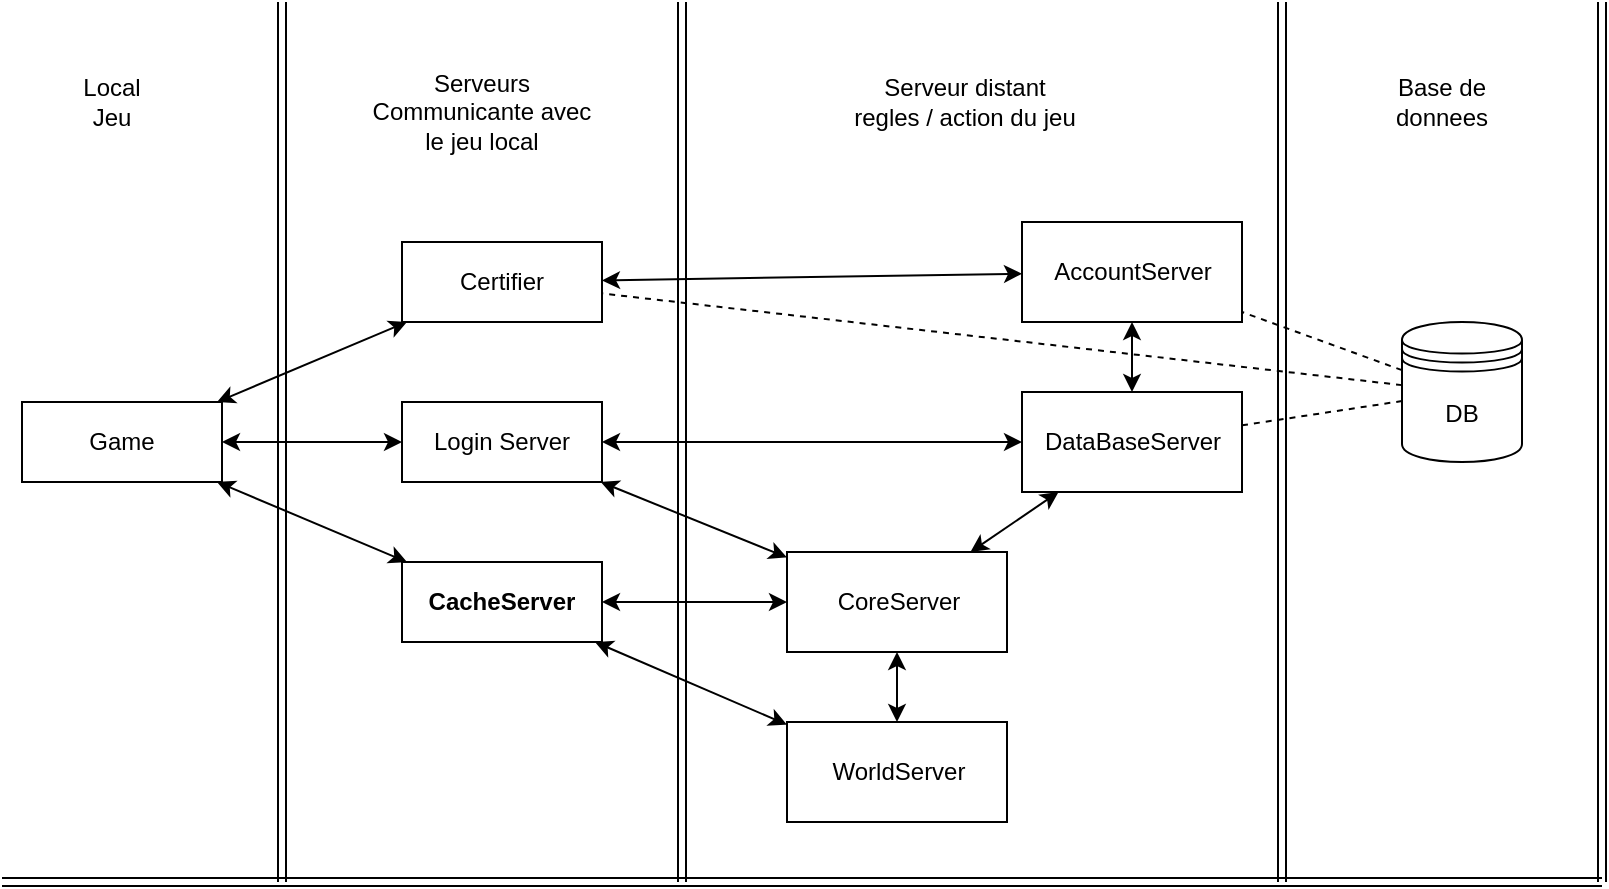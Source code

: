<mxfile version="13.0.9">
    <diagram id="6hGFLwfOUW9BJ-s0fimq" name="Page-1">
        <mxGraphModel dx="1966" dy="613" grid="1" gridSize="10" guides="1" tooltips="1" connect="1" arrows="1" fold="1" page="1" pageScale="1" pageWidth="827" pageHeight="1169" math="0" shadow="0">
            <root>
                <mxCell id="0"/>
                <mxCell id="1" parent="0"/>
                <mxCell id="2" value="Game" style="whiteSpace=wrap;html=1;align=center;" parent="1" vertex="1">
                    <mxGeometry x="10" y="200" width="100" height="40" as="geometry"/>
                </mxCell>
                <mxCell id="16" value="Certifier" style="whiteSpace=wrap;html=1;align=center;" parent="1" vertex="1">
                    <mxGeometry x="200" y="120" width="100" height="40" as="geometry"/>
                </mxCell>
                <mxCell id="19" value="CacheServer" style="whiteSpace=wrap;html=1;align=center;fontStyle=1" parent="1" vertex="1">
                    <mxGeometry x="200" y="280" width="100" height="40" as="geometry"/>
                </mxCell>
                <mxCell id="22" value="Login Server" style="whiteSpace=wrap;html=1;align=center;" parent="1" vertex="1">
                    <mxGeometry x="200" y="200" width="100" height="40" as="geometry"/>
                </mxCell>
                <mxCell id="25" value="" style="endArrow=classic;startArrow=classic;html=1;" parent="1" source="2" target="16" edge="1">
                    <mxGeometry width="50" height="50" relative="1" as="geometry">
                        <mxPoint x="90" y="200" as="sourcePoint"/>
                        <mxPoint x="82.5" y="380" as="targetPoint"/>
                    </mxGeometry>
                </mxCell>
                <mxCell id="26" value="" style="endArrow=classic;startArrow=classic;html=1;" parent="1" source="2" target="22" edge="1">
                    <mxGeometry width="50" height="50" relative="1" as="geometry">
                        <mxPoint x="102.5" y="220" as="sourcePoint"/>
                        <mxPoint x="152.5" y="440" as="targetPoint"/>
                    </mxGeometry>
                </mxCell>
                <mxCell id="27" value="" style="endArrow=classic;startArrow=classic;html=1;" parent="1" source="19" target="2" edge="1">
                    <mxGeometry width="50" height="50" relative="1" as="geometry">
                        <mxPoint x="132.5" y="370" as="sourcePoint"/>
                        <mxPoint x="90" y="240" as="targetPoint"/>
                    </mxGeometry>
                </mxCell>
                <mxCell id="28" value="CoreServer" style="html=1;" vertex="1" parent="1">
                    <mxGeometry x="392.5" y="275" width="110" height="50" as="geometry"/>
                </mxCell>
                <mxCell id="29" value="WorldServer" style="html=1;" vertex="1" parent="1">
                    <mxGeometry x="392.5" y="360" width="110" height="50" as="geometry"/>
                </mxCell>
                <mxCell id="30" value="DataBaseServer" style="html=1;" vertex="1" parent="1">
                    <mxGeometry x="510" y="195" width="110" height="50" as="geometry"/>
                </mxCell>
                <mxCell id="31" value="AccountServer" style="html=1;" vertex="1" parent="1">
                    <mxGeometry x="510" y="110" width="110" height="50" as="geometry"/>
                </mxCell>
                <mxCell id="32" value="" style="endArrow=classic;startArrow=classic;html=1;" edge="1" parent="1" source="29" target="19">
                    <mxGeometry width="50" height="50" relative="1" as="geometry">
                        <mxPoint x="222.5" y="410" as="sourcePoint"/>
                        <mxPoint x="272.5" y="360" as="targetPoint"/>
                    </mxGeometry>
                </mxCell>
                <mxCell id="33" value="" style="endArrow=classic;startArrow=classic;html=1;" edge="1" parent="1" source="28" target="19">
                    <mxGeometry width="50" height="50" relative="1" as="geometry">
                        <mxPoint x="162.5" y="420" as="sourcePoint"/>
                        <mxPoint x="212.5" y="370" as="targetPoint"/>
                    </mxGeometry>
                </mxCell>
                <mxCell id="35" value="" style="endArrow=classic;startArrow=classic;html=1;" edge="1" parent="1" source="31" target="16">
                    <mxGeometry width="50" height="50" relative="1" as="geometry">
                        <mxPoint x="292.5" y="410" as="sourcePoint"/>
                        <mxPoint x="342.5" y="360" as="targetPoint"/>
                    </mxGeometry>
                </mxCell>
                <mxCell id="36" value="DB" style="shape=datastore;whiteSpace=wrap;html=1;" vertex="1" parent="1">
                    <mxGeometry x="700" y="160" width="60" height="70" as="geometry"/>
                </mxCell>
                <mxCell id="38" value="" style="endArrow=classic;startArrow=classic;html=1;" edge="1" parent="1" source="22" target="28">
                    <mxGeometry width="50" height="50" relative="1" as="geometry">
                        <mxPoint x="382.5" y="250" as="sourcePoint"/>
                        <mxPoint x="432.5" y="200" as="targetPoint"/>
                    </mxGeometry>
                </mxCell>
                <mxCell id="39" value="" style="endArrow=classic;startArrow=classic;html=1;" edge="1" parent="1" source="22" target="30">
                    <mxGeometry width="50" height="50" relative="1" as="geometry">
                        <mxPoint x="542.5" y="470" as="sourcePoint"/>
                        <mxPoint x="592.5" y="420" as="targetPoint"/>
                    </mxGeometry>
                </mxCell>
                <mxCell id="40" value="" style="endArrow=classic;startArrow=classic;html=1;" edge="1" parent="1" source="30" target="31">
                    <mxGeometry width="50" height="50" relative="1" as="geometry">
                        <mxPoint x="102.5" y="440" as="sourcePoint"/>
                        <mxPoint x="152.5" y="390" as="targetPoint"/>
                    </mxGeometry>
                </mxCell>
                <mxCell id="41" value="" style="endArrow=classic;startArrow=classic;html=1;" edge="1" parent="1" source="28" target="30">
                    <mxGeometry width="50" height="50" relative="1" as="geometry">
                        <mxPoint x="142.5" y="480" as="sourcePoint"/>
                        <mxPoint x="192.5" y="430" as="targetPoint"/>
                    </mxGeometry>
                </mxCell>
                <mxCell id="42" value="" style="endArrow=classic;startArrow=classic;html=1;" edge="1" parent="1" source="28" target="29">
                    <mxGeometry width="50" height="50" relative="1" as="geometry">
                        <mxPoint x="162.5" y="470" as="sourcePoint"/>
                        <mxPoint x="212.5" y="420" as="targetPoint"/>
                    </mxGeometry>
                </mxCell>
                <mxCell id="43" value="" style="endArrow=none;dashed=1;html=1;" edge="1" parent="1" source="36" target="31">
                    <mxGeometry width="50" height="50" relative="1" as="geometry">
                        <mxPoint x="220" y="360" as="sourcePoint"/>
                        <mxPoint x="270" y="310" as="targetPoint"/>
                    </mxGeometry>
                </mxCell>
                <mxCell id="44" value="" style="endArrow=none;dashed=1;html=1;" edge="1" parent="1" source="30" target="36">
                    <mxGeometry width="50" height="50" relative="1" as="geometry">
                        <mxPoint x="220" y="390" as="sourcePoint"/>
                        <mxPoint x="270" y="340" as="targetPoint"/>
                    </mxGeometry>
                </mxCell>
                <mxCell id="45" value="" style="endArrow=none;dashed=1;html=1;" edge="1" parent="1" source="36" target="16">
                    <mxGeometry width="50" height="50" relative="1" as="geometry">
                        <mxPoint x="270" y="390" as="sourcePoint"/>
                        <mxPoint x="320" y="340" as="targetPoint"/>
                    </mxGeometry>
                </mxCell>
                <mxCell id="50" value="" style="shape=link;html=1;" edge="1" parent="1">
                    <mxGeometry width="50" height="50" relative="1" as="geometry">
                        <mxPoint x="140" y="440" as="sourcePoint"/>
                        <mxPoint x="140" as="targetPoint"/>
                    </mxGeometry>
                </mxCell>
                <mxCell id="51" value="" style="shape=link;html=1;" edge="1" parent="1">
                    <mxGeometry width="50" height="50" relative="1" as="geometry">
                        <mxPoint x="340" y="440" as="sourcePoint"/>
                        <mxPoint x="340" as="targetPoint"/>
                    </mxGeometry>
                </mxCell>
                <mxCell id="53" value="Local&lt;br&gt;Jeu" style="text;html=1;strokeColor=none;fillColor=none;align=center;verticalAlign=middle;whiteSpace=wrap;rounded=0;" vertex="1" parent="1">
                    <mxGeometry x="10" y="30" width="90" height="40" as="geometry"/>
                </mxCell>
                <mxCell id="54" value="Serveurs&lt;br&gt;Communicante avec le jeu local" style="text;html=1;strokeColor=none;fillColor=none;align=center;verticalAlign=middle;whiteSpace=wrap;rounded=0;" vertex="1" parent="1">
                    <mxGeometry x="180" y="30" width="120" height="50" as="geometry"/>
                </mxCell>
                <mxCell id="55" value="Serveur distant&lt;br&gt;regles / action du jeu" style="text;html=1;strokeColor=none;fillColor=none;align=center;verticalAlign=middle;whiteSpace=wrap;rounded=0;" vertex="1" parent="1">
                    <mxGeometry x="392.5" y="30" width="177" height="40" as="geometry"/>
                </mxCell>
                <mxCell id="56" value="" style="shape=link;html=1;" edge="1" parent="1">
                    <mxGeometry width="50" height="50" relative="1" as="geometry">
                        <mxPoint x="640" y="440" as="sourcePoint"/>
                        <mxPoint x="640" as="targetPoint"/>
                    </mxGeometry>
                </mxCell>
                <mxCell id="57" value="" style="shape=link;html=1;" edge="1" parent="1">
                    <mxGeometry width="50" height="50" relative="1" as="geometry">
                        <mxPoint x="800" y="440" as="sourcePoint"/>
                        <mxPoint x="800" as="targetPoint"/>
                    </mxGeometry>
                </mxCell>
                <mxCell id="59" value="Base de donnees" style="text;html=1;strokeColor=none;fillColor=none;align=center;verticalAlign=middle;whiteSpace=wrap;rounded=0;" vertex="1" parent="1">
                    <mxGeometry x="680" y="30" width="80" height="40" as="geometry"/>
                </mxCell>
                <mxCell id="60" value="" style="shape=link;html=1;" edge="1" parent="1">
                    <mxGeometry width="50" height="50" relative="1" as="geometry">
                        <mxPoint y="440" as="sourcePoint"/>
                        <mxPoint x="800" y="440" as="targetPoint"/>
                    </mxGeometry>
                </mxCell>
            </root>
        </mxGraphModel>
    </diagram>
</mxfile>